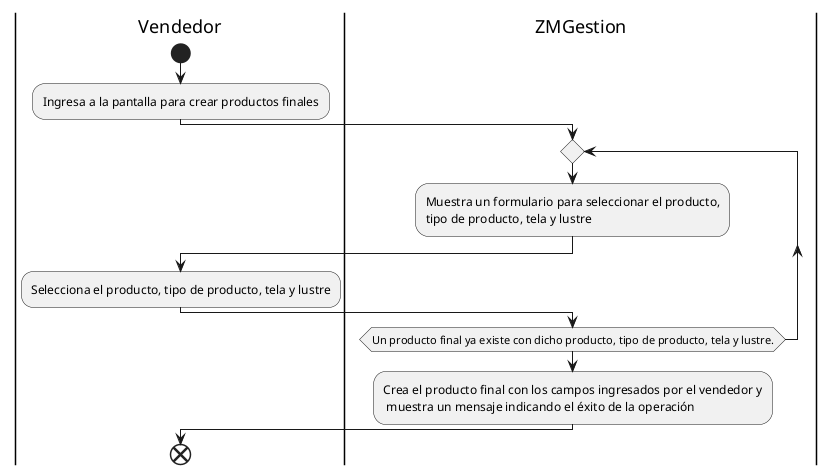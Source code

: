 @startuml crearProductoFinal
|Vendedor|
start
:Ingresa a la pantalla para crear productos finales;
|ZMGestion|
repeat
:Muestra un formulario para seleccionar el producto,
tipo de producto, tela y lustre;
|Vendedor|
:Selecciona el producto, tipo de producto, tela y lustre;
|ZMGestion|
repeat while(Un producto final ya existe con dicho producto, tipo de producto, tela y lustre.)
:Crea el producto final con los campos ingresados por el vendedor y 
 muestra un mensaje indicando el éxito de la operación;
|Vendedor|
end
@enduml